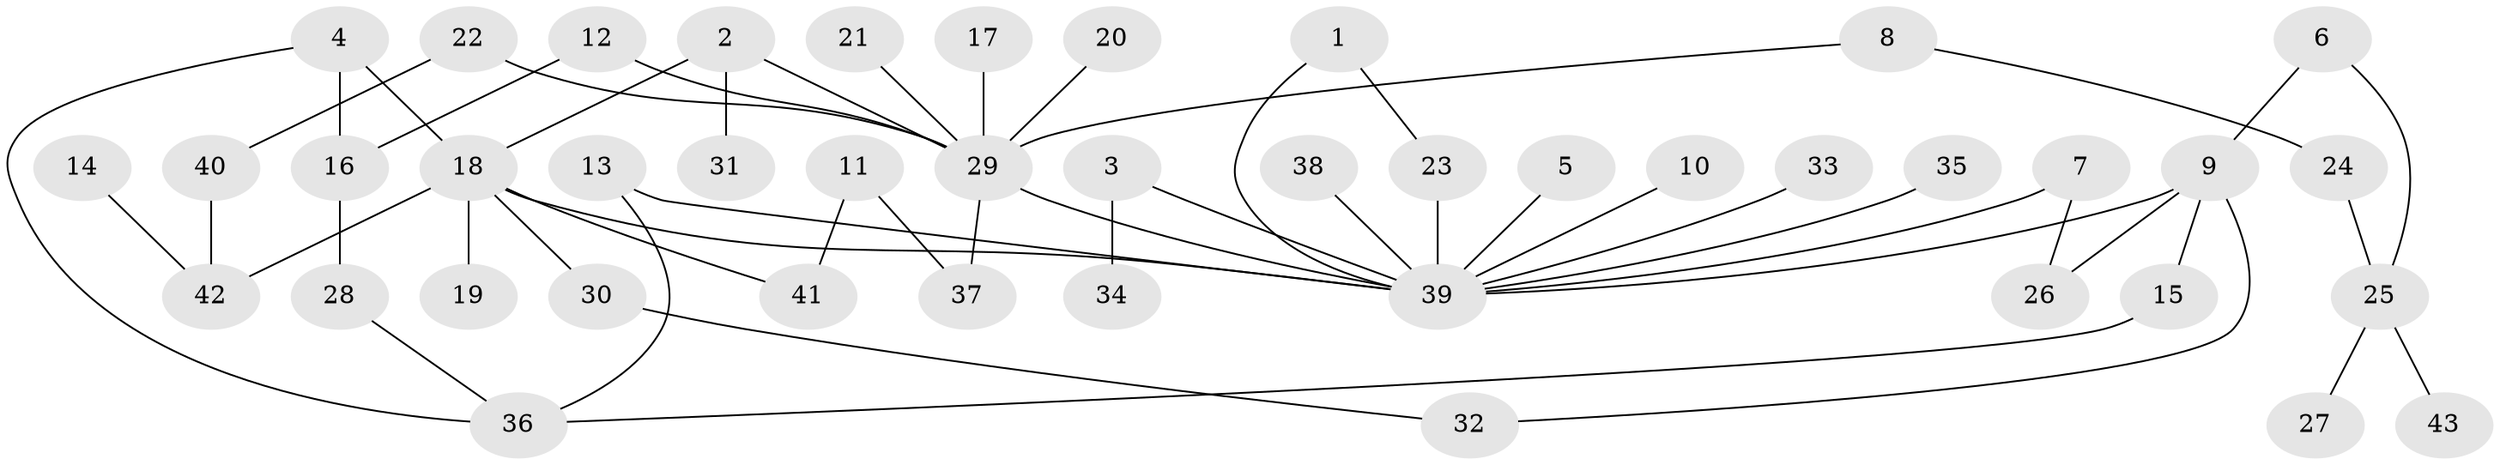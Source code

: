 // original degree distribution, {16: 0.011764705882352941, 9: 0.011764705882352941, 4: 0.047058823529411764, 2: 0.25882352941176473, 6: 0.023529411764705882, 3: 0.12941176470588237, 11: 0.011764705882352941, 1: 0.4823529411764706, 5: 0.023529411764705882}
// Generated by graph-tools (version 1.1) at 2025/01/03/09/25 03:01:42]
// undirected, 43 vertices, 53 edges
graph export_dot {
graph [start="1"]
  node [color=gray90,style=filled];
  1;
  2;
  3;
  4;
  5;
  6;
  7;
  8;
  9;
  10;
  11;
  12;
  13;
  14;
  15;
  16;
  17;
  18;
  19;
  20;
  21;
  22;
  23;
  24;
  25;
  26;
  27;
  28;
  29;
  30;
  31;
  32;
  33;
  34;
  35;
  36;
  37;
  38;
  39;
  40;
  41;
  42;
  43;
  1 -- 23 [weight=1.0];
  1 -- 39 [weight=1.0];
  2 -- 18 [weight=1.0];
  2 -- 29 [weight=1.0];
  2 -- 31 [weight=1.0];
  3 -- 34 [weight=1.0];
  3 -- 39 [weight=1.0];
  4 -- 16 [weight=1.0];
  4 -- 18 [weight=1.0];
  4 -- 36 [weight=1.0];
  5 -- 39 [weight=1.0];
  6 -- 9 [weight=1.0];
  6 -- 25 [weight=1.0];
  7 -- 26 [weight=1.0];
  7 -- 39 [weight=1.0];
  8 -- 24 [weight=1.0];
  8 -- 29 [weight=1.0];
  9 -- 15 [weight=1.0];
  9 -- 26 [weight=1.0];
  9 -- 32 [weight=1.0];
  9 -- 39 [weight=1.0];
  10 -- 39 [weight=1.0];
  11 -- 37 [weight=1.0];
  11 -- 41 [weight=1.0];
  12 -- 16 [weight=1.0];
  12 -- 29 [weight=1.0];
  13 -- 36 [weight=1.0];
  13 -- 39 [weight=1.0];
  14 -- 42 [weight=1.0];
  15 -- 36 [weight=1.0];
  16 -- 28 [weight=1.0];
  17 -- 29 [weight=1.0];
  18 -- 19 [weight=1.0];
  18 -- 30 [weight=1.0];
  18 -- 39 [weight=1.0];
  18 -- 41 [weight=1.0];
  18 -- 42 [weight=1.0];
  20 -- 29 [weight=1.0];
  21 -- 29 [weight=1.0];
  22 -- 29 [weight=1.0];
  22 -- 40 [weight=1.0];
  23 -- 39 [weight=1.0];
  24 -- 25 [weight=1.0];
  25 -- 27 [weight=1.0];
  25 -- 43 [weight=1.0];
  28 -- 36 [weight=1.0];
  29 -- 37 [weight=1.0];
  29 -- 39 [weight=1.0];
  30 -- 32 [weight=1.0];
  33 -- 39 [weight=1.0];
  35 -- 39 [weight=1.0];
  38 -- 39 [weight=1.0];
  40 -- 42 [weight=1.0];
}
